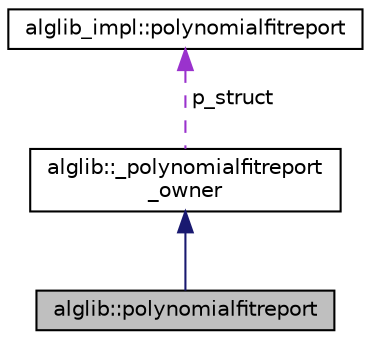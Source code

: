 digraph "alglib::polynomialfitreport"
{
  edge [fontname="Helvetica",fontsize="10",labelfontname="Helvetica",labelfontsize="10"];
  node [fontname="Helvetica",fontsize="10",shape=record];
  Node2 [label="alglib::polynomialfitreport",height=0.2,width=0.4,color="black", fillcolor="grey75", style="filled", fontcolor="black"];
  Node3 -> Node2 [dir="back",color="midnightblue",fontsize="10",style="solid",fontname="Helvetica"];
  Node3 [label="alglib::_polynomialfitreport\l_owner",height=0.2,width=0.4,color="black", fillcolor="white", style="filled",URL="$classalglib_1_1__polynomialfitreport__owner.html"];
  Node4 -> Node3 [dir="back",color="darkorchid3",fontsize="10",style="dashed",label=" p_struct" ,fontname="Helvetica"];
  Node4 [label="alglib_impl::polynomialfitreport",height=0.2,width=0.4,color="black", fillcolor="white", style="filled",URL="$structalglib__impl_1_1polynomialfitreport.html"];
}
